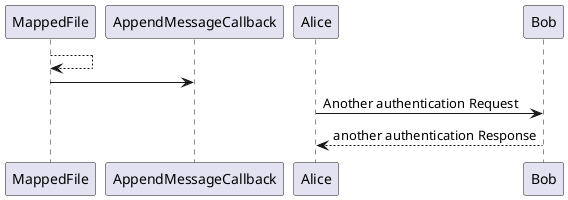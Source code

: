 @startuml
MappedFile --> MappedFile:


MappedFile -> AppendMessageCallback:

Alice -> Bob: Another authentication Request
Alice <-- Bob: another authentication Response
@enduml